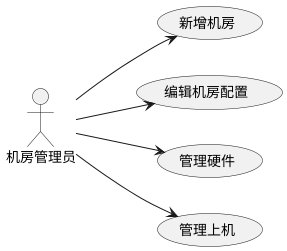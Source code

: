 @startuml
left to right direction
actor 机房管理员
usecase 新增机房
usecase 编辑机房配置
usecase 管理硬件
usecase 管理上机

机房管理员 -->新增机房
机房管理员 -->编辑机房配置
机房管理员 -->管理硬件
机房管理员 -->管理上机

@enduml
